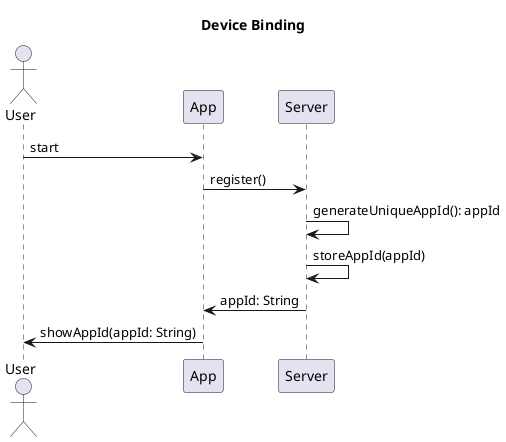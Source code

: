 @startuml
title Device Binding

actor User

User->App: start
App->Server: register()
Server->Server: generateUniqueAppId(): appId
Server->Server: storeAppId(appId)
Server->App: appId: String
App->User: showAppId(appId: String)

@enduml